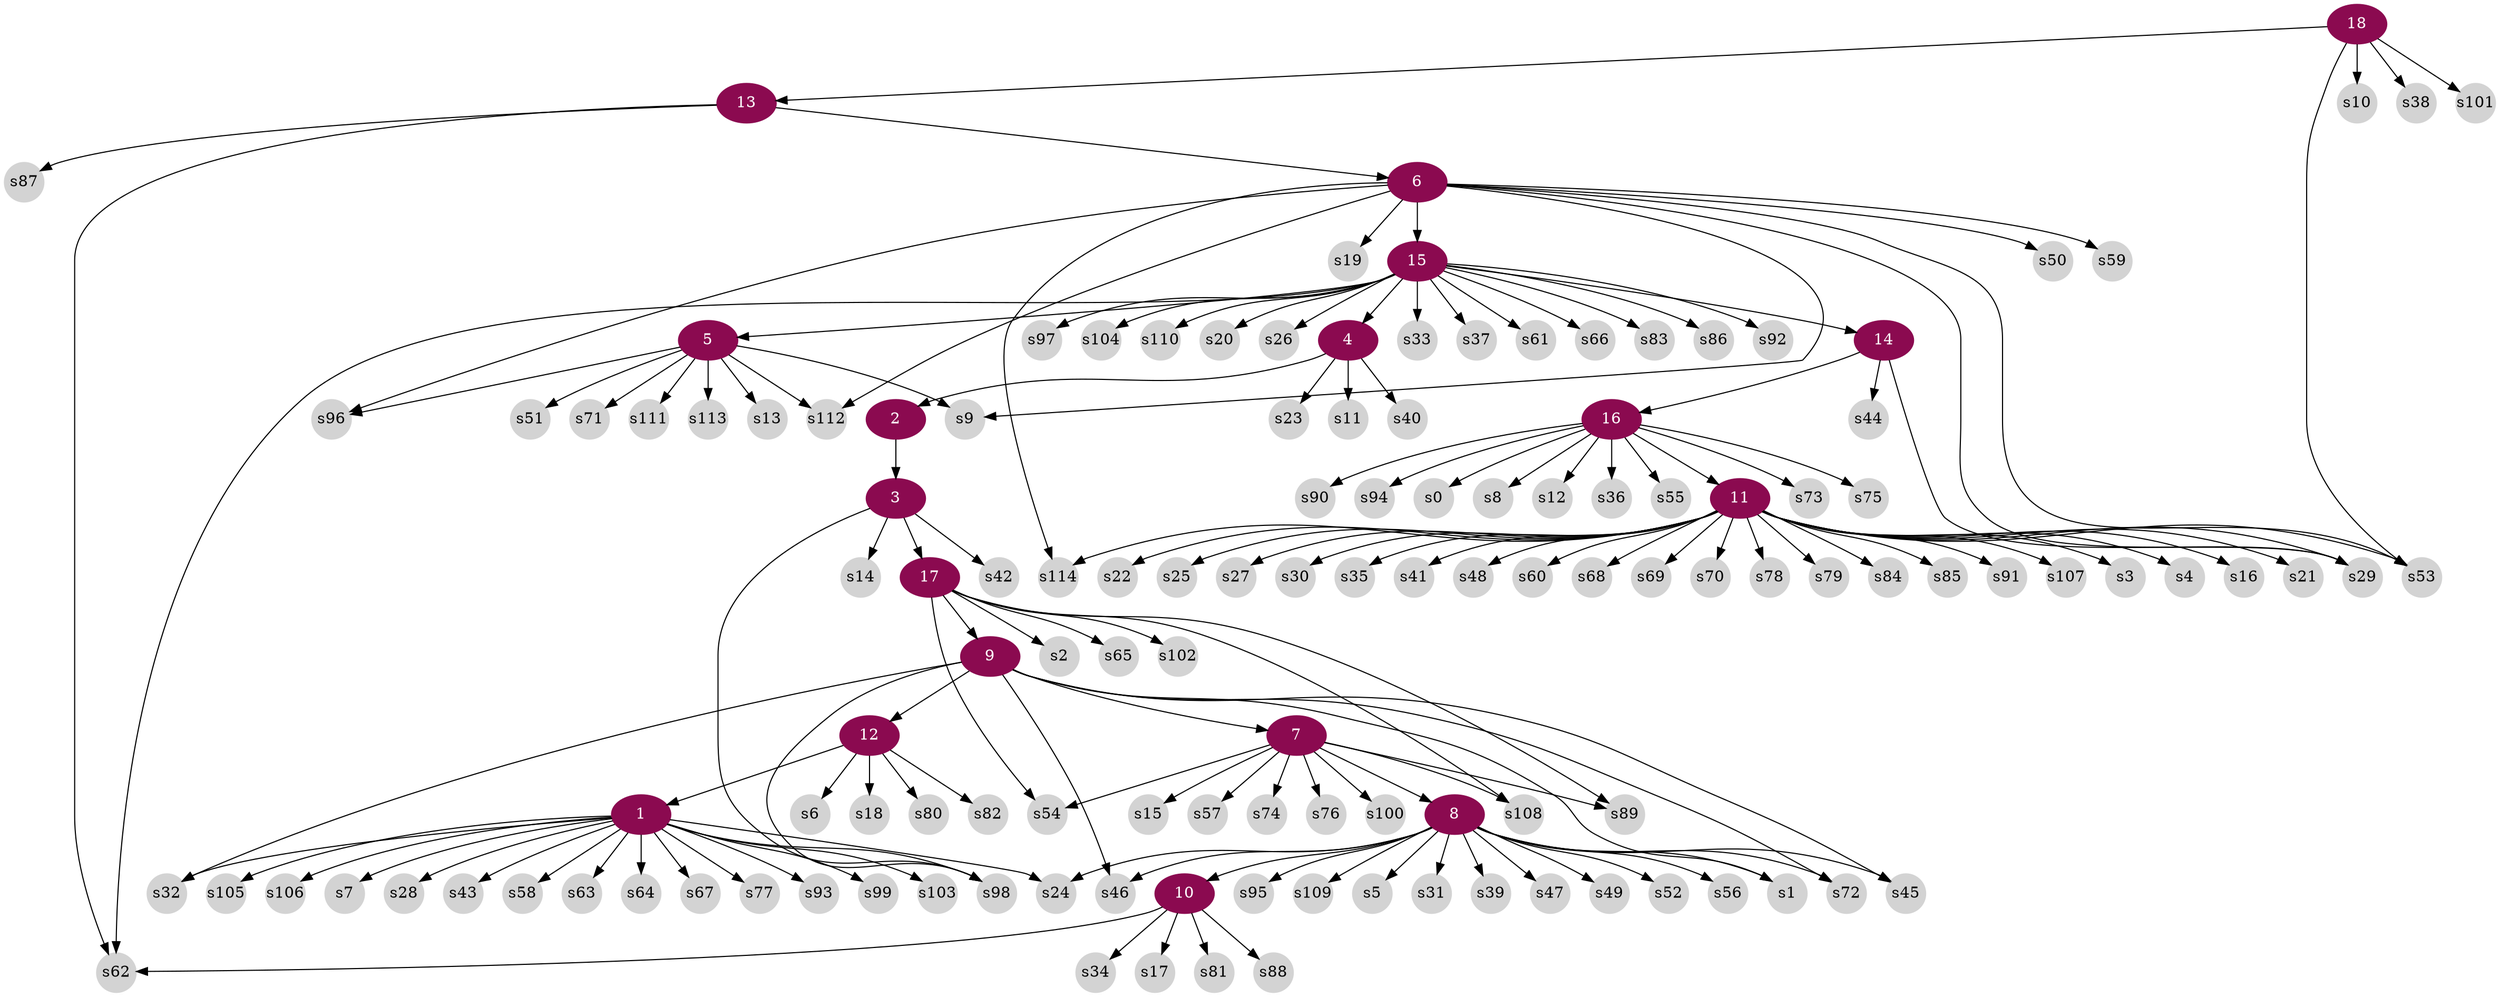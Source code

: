 digraph g{
node [color=deeppink4, style=filled, fontcolor=white];	
12 -> 1;
4 -> 2;
2 -> 3;
15 -> 4;
15 -> 5;
13 -> 6;
9 -> 7;
7 -> 8;
17 -> 9;
8 -> 10;
16 -> 11;
9 -> 12;
18 -> 13;
15 -> 14;
6 -> 15;
14 -> 16;
3 -> 17;
node [color=lightgrey, style=filled, fontcolor=black, shape=circle, fixedsize=true];  
1 -> s7;
1 -> s24;
1 -> s28;
1 -> s32;
1 -> s43;
1 -> s58;
1 -> s63;
1 -> s64;
1 -> s67;
1 -> s77;
1 -> s93;
1 -> s98;
1 -> s99;
1 -> s103;
1 -> s105;
1 -> s106;
3 -> s14;
3 -> s42;
3 -> s98;
4 -> s11;
4 -> s23;
4 -> s40;
5 -> s9;
5 -> s13;
5 -> s51;
5 -> s71;
5 -> s96;
5 -> s111;
5 -> s112;
5 -> s113;
6 -> s9;
6 -> s19;
6 -> s29;
6 -> s50;
6 -> s53;
6 -> s59;
6 -> s96;
6 -> s112;
6 -> s114;
7 -> s15;
7 -> s54;
7 -> s57;
7 -> s74;
7 -> s76;
7 -> s89;
7 -> s100;
7 -> s108;
8 -> s1;
8 -> s5;
8 -> s24;
8 -> s31;
8 -> s39;
8 -> s45;
8 -> s46;
8 -> s47;
8 -> s49;
8 -> s52;
8 -> s56;
8 -> s72;
8 -> s95;
8 -> s109;
9 -> s1;
9 -> s32;
9 -> s45;
9 -> s46;
9 -> s72;
9 -> s98;
10 -> s17;
10 -> s34;
10 -> s62;
10 -> s81;
10 -> s88;
11 -> s3;
11 -> s4;
11 -> s16;
11 -> s21;
11 -> s22;
11 -> s25;
11 -> s27;
11 -> s29;
11 -> s30;
11 -> s35;
11 -> s41;
11 -> s48;
11 -> s53;
11 -> s60;
11 -> s68;
11 -> s69;
11 -> s70;
11 -> s78;
11 -> s79;
11 -> s84;
11 -> s85;
11 -> s91;
11 -> s107;
11 -> s114;
12 -> s6;
12 -> s18;
12 -> s80;
12 -> s82;
13 -> s62;
13 -> s87;
14 -> s29;
14 -> s44;
15 -> s20;
15 -> s26;
15 -> s33;
15 -> s37;
15 -> s61;
15 -> s62;
15 -> s66;
15 -> s83;
15 -> s86;
15 -> s92;
15 -> s97;
15 -> s104;
15 -> s110;
16 -> s0;
16 -> s8;
16 -> s12;
16 -> s36;
16 -> s55;
16 -> s73;
16 -> s75;
16 -> s90;
16 -> s94;
17 -> s2;
17 -> s54;
17 -> s65;
17 -> s89;
17 -> s102;
17 -> s108;
18 -> s10;
18 -> s38;
18 -> s53;
18 -> s101;
}
